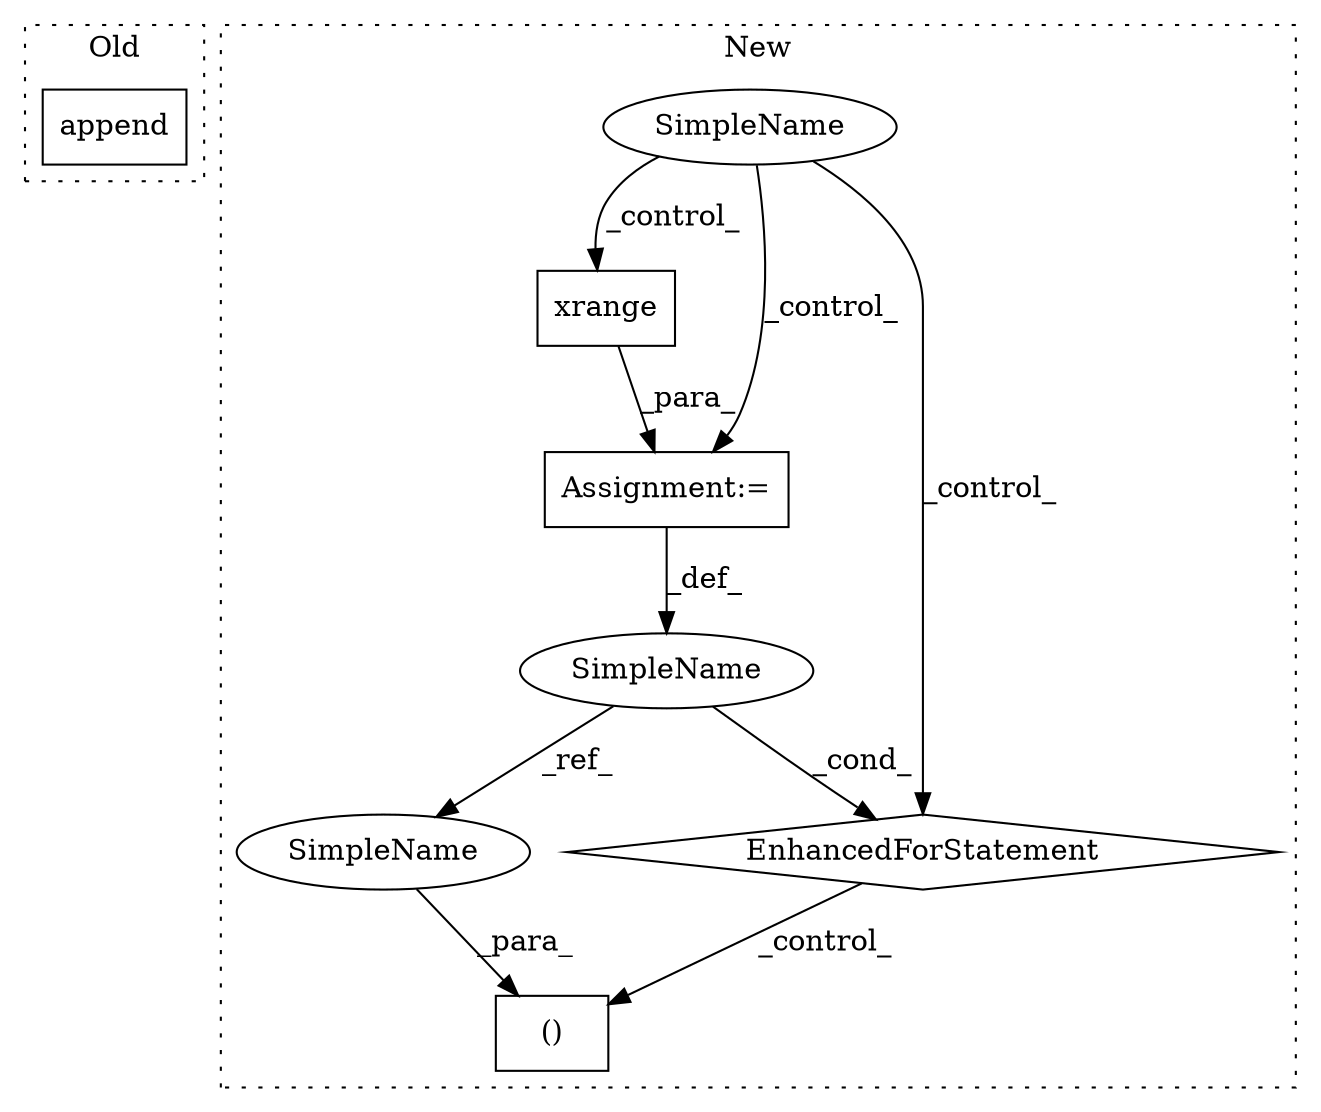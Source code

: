 digraph G {
subgraph cluster0 {
1 [label="append" a="32" s="4738,4792" l="14,2" shape="box"];
label = "Old";
style="dotted";
}
subgraph cluster1 {
2 [label="xrange" a="32" s="4977,5000" l="7,1" shape="box"];
3 [label="Assignment:=" a="7" s="4903,5001" l="61,2" shape="box"];
4 [label="EnhancedForStatement" a="70" s="4903,5001" l="61,2" shape="diamond"];
5 [label="SimpleName" a="42" s="" l="" shape="ellipse"];
6 [label="()" a="106" s="5033" l="30" shape="box"];
7 [label="SimpleName" a="42" s="4968" l="6" shape="ellipse"];
8 [label="SimpleName" a="42" s="5033" l="6" shape="ellipse"];
label = "New";
style="dotted";
}
2 -> 3 [label="_para_"];
3 -> 7 [label="_def_"];
4 -> 6 [label="_control_"];
5 -> 4 [label="_control_"];
5 -> 2 [label="_control_"];
5 -> 3 [label="_control_"];
7 -> 4 [label="_cond_"];
7 -> 8 [label="_ref_"];
8 -> 6 [label="_para_"];
}